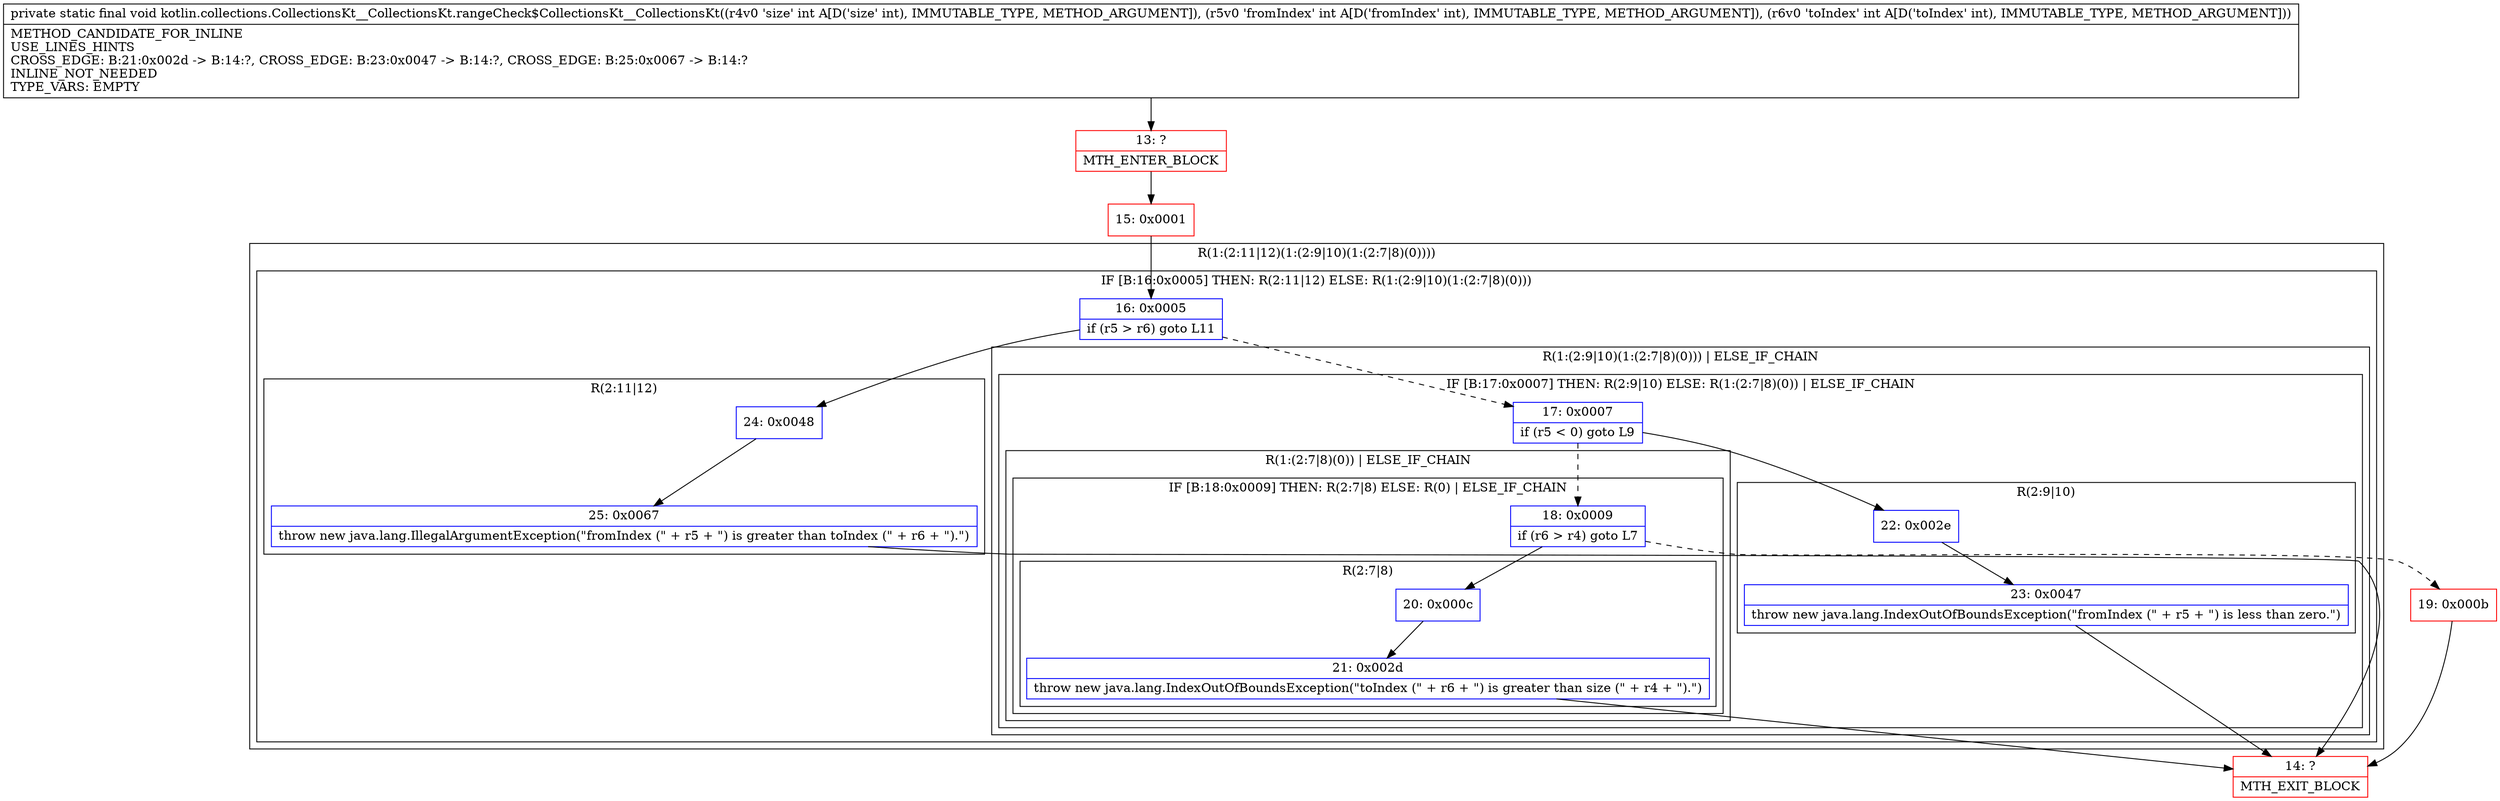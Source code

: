 digraph "CFG forkotlin.collections.CollectionsKt__CollectionsKt.rangeCheck$CollectionsKt__CollectionsKt(III)V" {
subgraph cluster_Region_1682479807 {
label = "R(1:(2:11|12)(1:(2:9|10)(1:(2:7|8)(0))))";
node [shape=record,color=blue];
subgraph cluster_IfRegion_472645310 {
label = "IF [B:16:0x0005] THEN: R(2:11|12) ELSE: R(1:(2:9|10)(1:(2:7|8)(0)))";
node [shape=record,color=blue];
Node_16 [shape=record,label="{16\:\ 0x0005|if (r5 \> r6) goto L11\l}"];
subgraph cluster_Region_89276524 {
label = "R(2:11|12)";
node [shape=record,color=blue];
Node_24 [shape=record,label="{24\:\ 0x0048}"];
Node_25 [shape=record,label="{25\:\ 0x0067|throw new java.lang.IllegalArgumentException(\"fromIndex (\" + r5 + \") is greater than toIndex (\" + r6 + \").\")\l}"];
}
subgraph cluster_Region_1280199486 {
label = "R(1:(2:9|10)(1:(2:7|8)(0))) | ELSE_IF_CHAIN\l";
node [shape=record,color=blue];
subgraph cluster_IfRegion_1819524458 {
label = "IF [B:17:0x0007] THEN: R(2:9|10) ELSE: R(1:(2:7|8)(0)) | ELSE_IF_CHAIN\l";
node [shape=record,color=blue];
Node_17 [shape=record,label="{17\:\ 0x0007|if (r5 \< 0) goto L9\l}"];
subgraph cluster_Region_795766868 {
label = "R(2:9|10)";
node [shape=record,color=blue];
Node_22 [shape=record,label="{22\:\ 0x002e}"];
Node_23 [shape=record,label="{23\:\ 0x0047|throw new java.lang.IndexOutOfBoundsException(\"fromIndex (\" + r5 + \") is less than zero.\")\l}"];
}
subgraph cluster_Region_942146805 {
label = "R(1:(2:7|8)(0)) | ELSE_IF_CHAIN\l";
node [shape=record,color=blue];
subgraph cluster_IfRegion_100773749 {
label = "IF [B:18:0x0009] THEN: R(2:7|8) ELSE: R(0) | ELSE_IF_CHAIN\l";
node [shape=record,color=blue];
Node_18 [shape=record,label="{18\:\ 0x0009|if (r6 \> r4) goto L7\l}"];
subgraph cluster_Region_2011748914 {
label = "R(2:7|8)";
node [shape=record,color=blue];
Node_20 [shape=record,label="{20\:\ 0x000c}"];
Node_21 [shape=record,label="{21\:\ 0x002d|throw new java.lang.IndexOutOfBoundsException(\"toIndex (\" + r6 + \") is greater than size (\" + r4 + \").\")\l}"];
}
subgraph cluster_Region_727246923 {
label = "R(0)";
node [shape=record,color=blue];
}
}
}
}
}
}
}
Node_13 [shape=record,color=red,label="{13\:\ ?|MTH_ENTER_BLOCK\l}"];
Node_15 [shape=record,color=red,label="{15\:\ 0x0001}"];
Node_19 [shape=record,color=red,label="{19\:\ 0x000b}"];
Node_14 [shape=record,color=red,label="{14\:\ ?|MTH_EXIT_BLOCK\l}"];
MethodNode[shape=record,label="{private static final void kotlin.collections.CollectionsKt__CollectionsKt.rangeCheck$CollectionsKt__CollectionsKt((r4v0 'size' int A[D('size' int), IMMUTABLE_TYPE, METHOD_ARGUMENT]), (r5v0 'fromIndex' int A[D('fromIndex' int), IMMUTABLE_TYPE, METHOD_ARGUMENT]), (r6v0 'toIndex' int A[D('toIndex' int), IMMUTABLE_TYPE, METHOD_ARGUMENT]))  | METHOD_CANDIDATE_FOR_INLINE\lUSE_LINES_HINTS\lCROSS_EDGE: B:21:0x002d \-\> B:14:?, CROSS_EDGE: B:23:0x0047 \-\> B:14:?, CROSS_EDGE: B:25:0x0067 \-\> B:14:?\lINLINE_NOT_NEEDED\lTYPE_VARS: EMPTY\l}"];
MethodNode -> Node_13;Node_16 -> Node_17[style=dashed];
Node_16 -> Node_24;
Node_24 -> Node_25;
Node_25 -> Node_14;
Node_17 -> Node_18[style=dashed];
Node_17 -> Node_22;
Node_22 -> Node_23;
Node_23 -> Node_14;
Node_18 -> Node_19[style=dashed];
Node_18 -> Node_20;
Node_20 -> Node_21;
Node_21 -> Node_14;
Node_13 -> Node_15;
Node_15 -> Node_16;
Node_19 -> Node_14;
}


